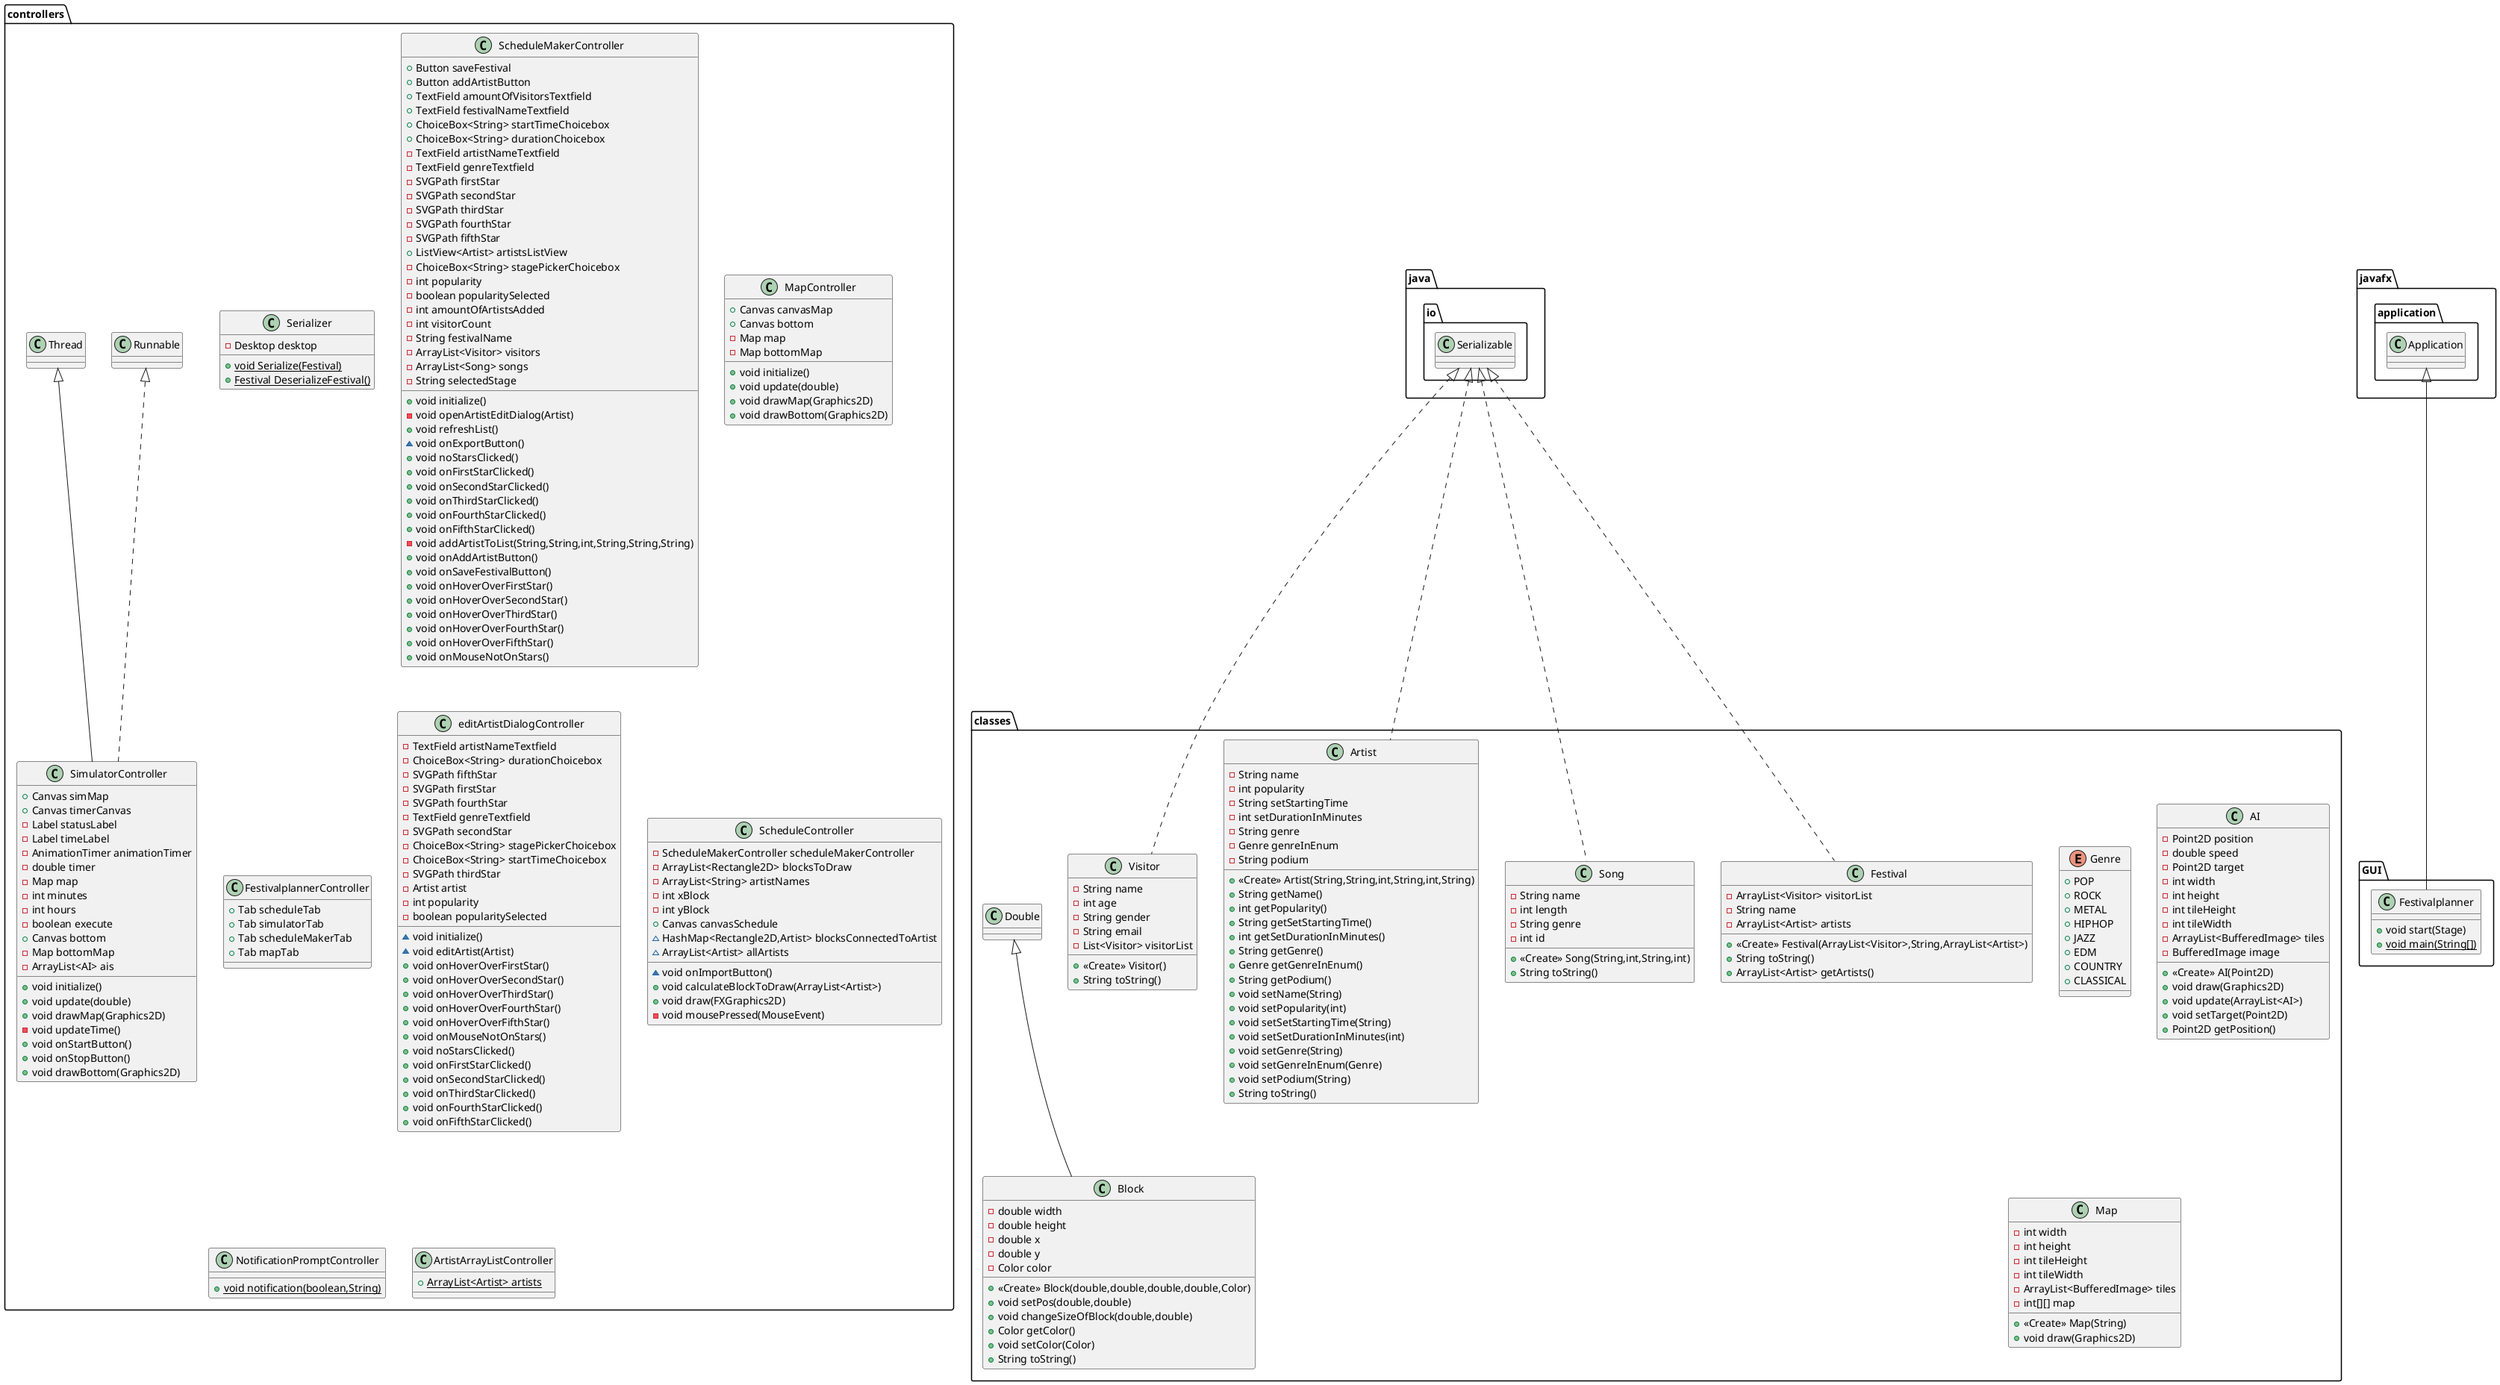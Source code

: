@startuml
class controllers.Serializer {
- Desktop desktop
+ {static} void Serialize(Festival)
+ {static} Festival DeserializeFestival()
}
class classes.Festival {
- ArrayList<Visitor> visitorList
- String name
- ArrayList<Artist> artists
+ <<Create>> Festival(ArrayList<Visitor>,String,ArrayList<Artist>)
+ String toString()
+ ArrayList<Artist> getArtists()
}
class classes.Block {
- double width
- double height
- double x
- double y
- Color color
+ <<Create>> Block(double,double,double,double,Color)
+ void setPos(double,double)
+ void changeSizeOfBlock(double,double)
+ Color getColor()
+ void setColor(Color)
+ String toString()
}
class controllers.ScheduleMakerController {
+ Button saveFestival
+ Button addArtistButton
+ TextField amountOfVisitorsTextfield
+ TextField festivalNameTextfield
+ ChoiceBox<String> startTimeChoicebox
+ ChoiceBox<String> durationChoicebox
- TextField artistNameTextfield
- TextField genreTextfield
- SVGPath firstStar
- SVGPath secondStar
- SVGPath thirdStar
- SVGPath fourthStar
- SVGPath fifthStar
+ ListView<Artist> artistsListView
- ChoiceBox<String> stagePickerChoicebox
- int popularity
- boolean popularitySelected
- int amountOfArtistsAdded
- int visitorCount
- String festivalName
- ArrayList<Visitor> visitors
- ArrayList<Song> songs
- String selectedStage
+ void initialize()
- void openArtistEditDialog(Artist)
+ void refreshList()
~ void onExportButton()
+ void noStarsClicked()
+ void onFirstStarClicked()
+ void onSecondStarClicked()
+ void onThirdStarClicked()
+ void onFourthStarClicked()
+ void onFifthStarClicked()
- void addArtistToList(String,String,int,String,String,String)
+ void onAddArtistButton()
+ void onSaveFestivalButton()
+ void onHoverOverFirstStar()
+ void onHoverOverSecondStar()
+ void onHoverOverThirdStar()
+ void onHoverOverFourthStar()
+ void onHoverOverFifthStar()
+ void onMouseNotOnStars()
}
class classes.Song {
- String name
- int length
- String genre
- int id
+ <<Create>> Song(String,int,String,int)
+ String toString()
}
enum classes.Genre {
+  POP
+  ROCK
+  METAL
+  HIPHOP
+  JAZZ
+  EDM
+  COUNTRY
+  CLASSICAL
}
class GUI.Festivalplanner {
+ void start(Stage)
+ {static} void main(String[])
}
class controllers.MapController {
+ Canvas canvasMap
+ Canvas bottom
- Map map
- Map bottomMap
+ void initialize()
+ void update(double)
+ void drawMap(Graphics2D)
+ void drawBottom(Graphics2D)
}
class controllers.FestivalplannerController {
+ Tab scheduleTab
+ Tab simulatorTab
+ Tab scheduleMakerTab
+ Tab mapTab
}
class controllers.editArtistDialogController {
- TextField artistNameTextfield
- ChoiceBox<String> durationChoicebox
- SVGPath fifthStar
- SVGPath firstStar
- SVGPath fourthStar
- TextField genreTextfield
- SVGPath secondStar
- ChoiceBox<String> stagePickerChoicebox
- ChoiceBox<String> startTimeChoicebox
- SVGPath thirdStar
- Artist artist
- int popularity
- boolean popularitySelected
~ void initialize()
~ void editArtist(Artist)
+ void onHoverOverFirstStar()
+ void onHoverOverSecondStar()
+ void onHoverOverThirdStar()
+ void onHoverOverFourthStar()
+ void onHoverOverFifthStar()
+ void onMouseNotOnStars()
+ void noStarsClicked()
+ void onFirstStarClicked()
+ void onSecondStarClicked()
+ void onThirdStarClicked()
+ void onFourthStarClicked()
+ void onFifthStarClicked()
}
class controllers.ScheduleController {
- ScheduleMakerController scheduleMakerController
- ArrayList<Rectangle2D> blocksToDraw
- ArrayList<String> artistNames
- int xBlock
- int yBlock
+ Canvas canvasSchedule
~ HashMap<Rectangle2D,Artist> blocksConnectedToArtist
~ ArrayList<Artist> allArtists
~ void onImportButton()
+ void calculateBlockToDraw(ArrayList<Artist>)
+ void draw(FXGraphics2D)
- void mousePressed(MouseEvent)
}
class classes.AI {
- Point2D position
- double speed
- Point2D target
- int width
- int height
- int tileHeight
- int tileWidth
- ArrayList<BufferedImage> tiles
- BufferedImage image
+ <<Create>> AI(Point2D)
+ void draw(Graphics2D)
+ void update(ArrayList<AI>)
+ void setTarget(Point2D)
+ Point2D getPosition()
}
class classes.Map {
- int width
- int height
- int tileHeight
- int tileWidth
- ArrayList<BufferedImage> tiles
- int[][] map
+ <<Create>> Map(String)
+ void draw(Graphics2D)
}
class classes.Artist {
- String name
- int popularity
- String setStartingTime
- int setDurationInMinutes
- String genre
- Genre genreInEnum
- String podium
+ <<Create>> Artist(String,String,int,String,int,String)
+ String getName()
+ int getPopularity()
+ String getSetStartingTime()
+ int getSetDurationInMinutes()
+ String getGenre()
+ Genre getGenreInEnum()
+ String getPodium()
+ void setName(String)
+ void setPopularity(int)
+ void setSetStartingTime(String)
+ void setSetDurationInMinutes(int)
+ void setGenre(String)
+ void setGenreInEnum(Genre)
+ void setPodium(String)
+ String toString()
}
class controllers.NotificationPromptController {
+ {static} void notification(boolean,String)
}
class controllers.ArtistArrayListController {
+ {static} ArrayList<Artist> artists
}
class controllers.SimulatorController {
+ Canvas simMap
+ Canvas timerCanvas
- Label statusLabel
- Label timeLabel
- AnimationTimer animationTimer
- double timer
- Map map
- int minutes
- int hours
- boolean execute
+ Canvas bottom
- Map bottomMap
- ArrayList<AI> ais
+ void initialize()
+ void update(double)
+ void drawMap(Graphics2D)
- void updateTime()
+ void onStartButton()
+ void onStopButton()
+ void drawBottom(Graphics2D)
}
class classes.Visitor {
- String name
- int age
- String gender
- String email
- List<Visitor> visitorList
+ <<Create>> Visitor()
+ String toString()
}


java.io.Serializable <|.. classes.Festival
classes.Double <|-- classes.Block
java.io.Serializable <|.. classes.Song
javafx.application.Application <|-- GUI.Festivalplanner
java.io.Serializable <|.. classes.Artist
controllers.Runnable <|.. controllers.SimulatorController
controllers.Thread <|-- controllers.SimulatorController
java.io.Serializable <|.. classes.Visitor
@enduml